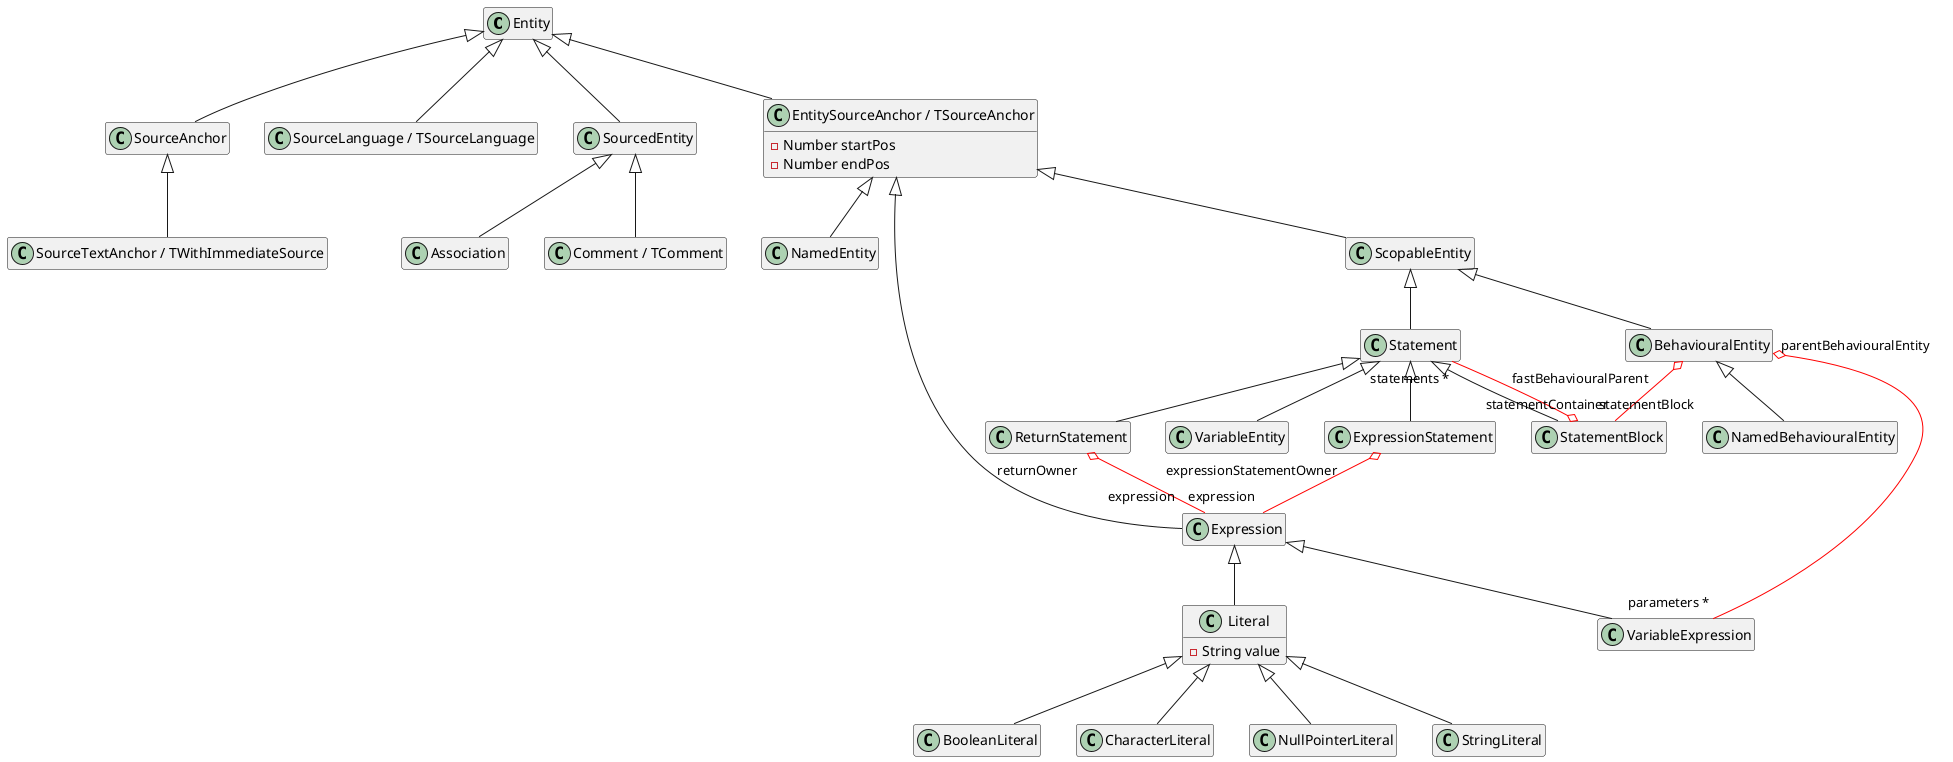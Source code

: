 @startuml

hide empty members

class behavior1 as "Entity" {
}

class behavior2 as "SourceAnchor" {
}

class behavior3 as "SourceLanguage / TSourceLanguage" {
}

class behavior4 as "SourcedEntity" {
}

class behavior5 as "EntitySourceAnchor / TSourceAnchor" {
	- Number startPos
	- Number endPos
}

class behavior6 as "Association" {
}

class behavior7 as "Comment / TComment" {
}

class behavior8 as "NamedEntity" {
}

class behavior9 as "SourceTextAnchor / TWithImmediateSource" {
}

class behavior10 as "Expression" {
}

class behavior11 as "ScopableEntity" {
}

class behavior12 as "Literal" {
	- String value
}

class behavior13 as "VariableExpression" {
}

class behavior14 as "BehaviouralEntity" {
}

class behavior15 as "Statement" {
}

class behavior16 as "BooleanLiteral" {
}

class behavior17 as "CharacterLiteral" {
}

class behavior18 as "NullPointerLiteral" {
}

class behavior19 as "StringLiteral" {
}

class behavior20 as "NamedBehaviouralEntity" {
}

class behavior21 as "ExpressionStatement" {
}

class behavior22 as "ReturnStatement" {
}

class behavior23 as "StatementBlock" {
}

class behavior24 as "VariableEntity" {
}

behavior1 <|-- behavior2
behavior1 <|-- behavior3
behavior1 <|-- behavior4
behavior1 <|-- behavior5
behavior4 <|-- behavior6
behavior4 <|-- behavior7
behavior5 <|-- behavior8
behavior2 <|-- behavior9
behavior5 <|-- behavior10
behavior5 <|-- behavior11
behavior10 <|-- behavior12
behavior10 <|-- behavior13
behavior11 <|-- behavior14
behavior11 <|-- behavior15
behavior12 <|-- behavior16
behavior12 <|-- behavior17
behavior12 <|-- behavior18
behavior12 <|-- behavior19
behavior14 <|-- behavior20
behavior15 <|-- behavior21
behavior15 <|-- behavior22
behavior15 <|-- behavior23
behavior15 <|-- behavior24

behavior15 "statements * " -[#red]-o "statementContainer  " behavior23
behavior14 "parentBehaviouralEntity  " o-[#red]- "parameters * " behavior13
behavior21 "expressionStatementOwner  " o-[#red]- "expression  " behavior10
behavior14 "fastBehaviouralParent  " o-[#red]- "statementBlock  " behavior23
behavior22 "returnOwner  " o-[#red]- "expression  " behavior10

@enduml
